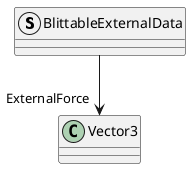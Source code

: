 @startuml
struct BlittableExternalData {
}
BlittableExternalData --> "ExternalForce" Vector3
@enduml
